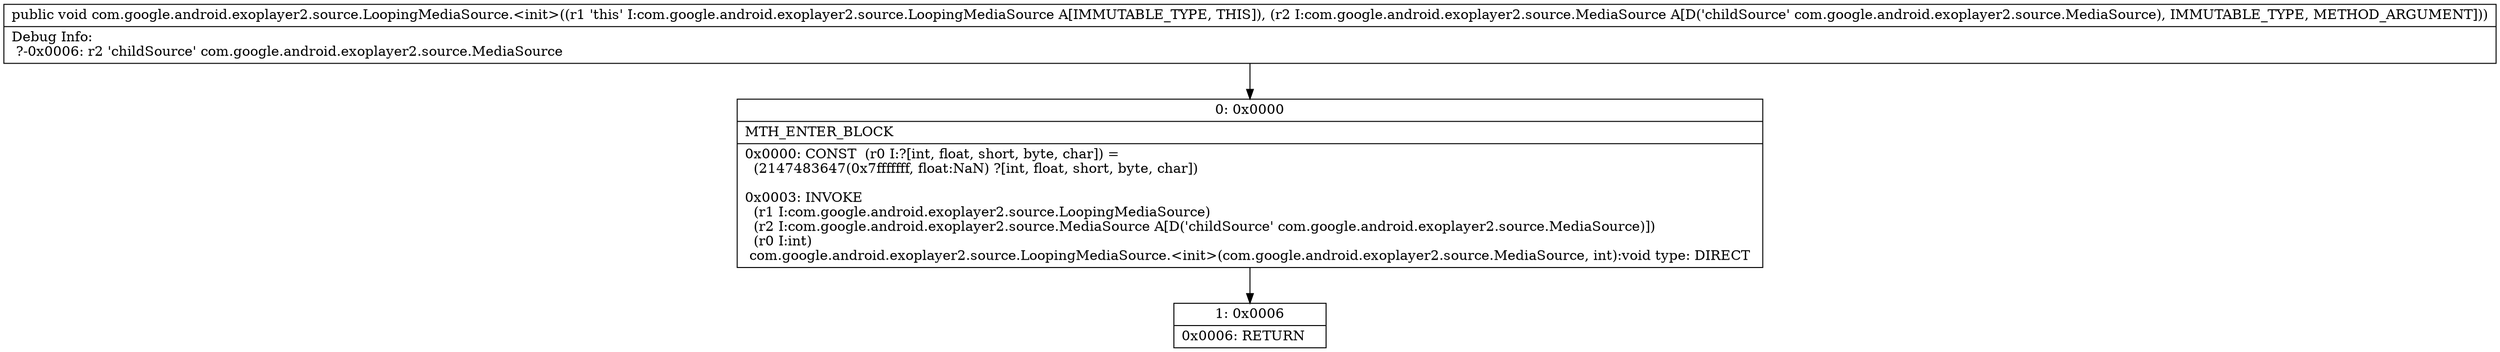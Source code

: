 digraph "CFG forcom.google.android.exoplayer2.source.LoopingMediaSource.\<init\>(Lcom\/google\/android\/exoplayer2\/source\/MediaSource;)V" {
Node_0 [shape=record,label="{0\:\ 0x0000|MTH_ENTER_BLOCK\l|0x0000: CONST  (r0 I:?[int, float, short, byte, char]) = \l  (2147483647(0x7fffffff, float:NaN) ?[int, float, short, byte, char])\l \l0x0003: INVOKE  \l  (r1 I:com.google.android.exoplayer2.source.LoopingMediaSource)\l  (r2 I:com.google.android.exoplayer2.source.MediaSource A[D('childSource' com.google.android.exoplayer2.source.MediaSource)])\l  (r0 I:int)\l com.google.android.exoplayer2.source.LoopingMediaSource.\<init\>(com.google.android.exoplayer2.source.MediaSource, int):void type: DIRECT \l}"];
Node_1 [shape=record,label="{1\:\ 0x0006|0x0006: RETURN   \l}"];
MethodNode[shape=record,label="{public void com.google.android.exoplayer2.source.LoopingMediaSource.\<init\>((r1 'this' I:com.google.android.exoplayer2.source.LoopingMediaSource A[IMMUTABLE_TYPE, THIS]), (r2 I:com.google.android.exoplayer2.source.MediaSource A[D('childSource' com.google.android.exoplayer2.source.MediaSource), IMMUTABLE_TYPE, METHOD_ARGUMENT]))  | Debug Info:\l  ?\-0x0006: r2 'childSource' com.google.android.exoplayer2.source.MediaSource\l}"];
MethodNode -> Node_0;
Node_0 -> Node_1;
}


